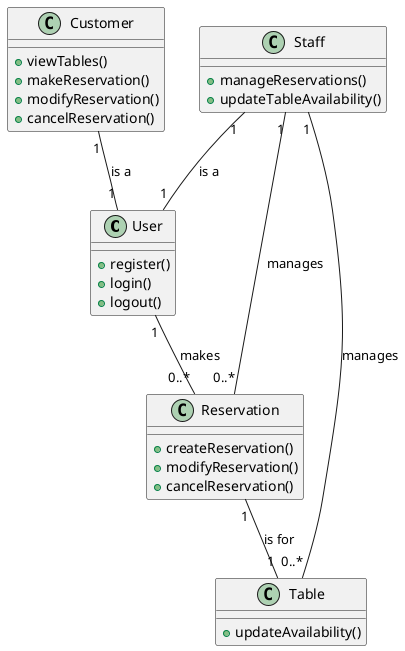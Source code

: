 @startuml
Class User {
    + register()
    + login()
    + logout()
}

Class Customer {
    + viewTables()
    + makeReservation()
    + modifyReservation()
    + cancelReservation()
}

Class Staff {
    + manageReservations()
    + updateTableAvailability()
}

Class Reservation {
    + createReservation()
    + modifyReservation()
    + cancelReservation()
}

Class Table {
    + updateAvailability()
}


User "1" -- "0..*" Reservation : "makes"
Customer "1" -- "1" User : "is a"
Staff "1" -- "1" User : "is a"
Reservation "1" -- "1" Table : "is for"
Staff "1" -- "0..*" Table : "manages"
Staff "1" -- "0..*" Reservation : "manages"
@enduml

